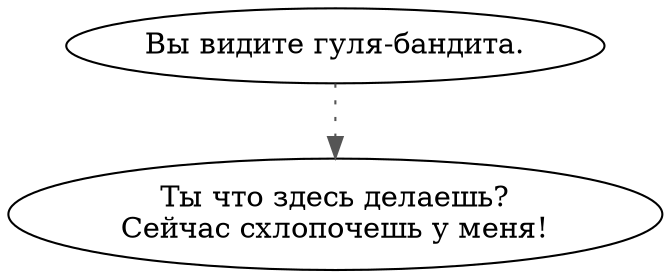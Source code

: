 digraph ghkick {
  "start" [style=filled       fillcolor="#FFFFFF"       color="#000000"]
  "start" -> "do_dialogue" [style=dotted color="#555555"]
  "start" [label="Вы видите гуля-бандита."]
  "do_dialogue" [style=filled       fillcolor="#FFFFFF"       color="#000000"]
  "do_dialogue" [label="Ты что здесь делаешь?\nСейчас схлопочешь у меня!"]
}